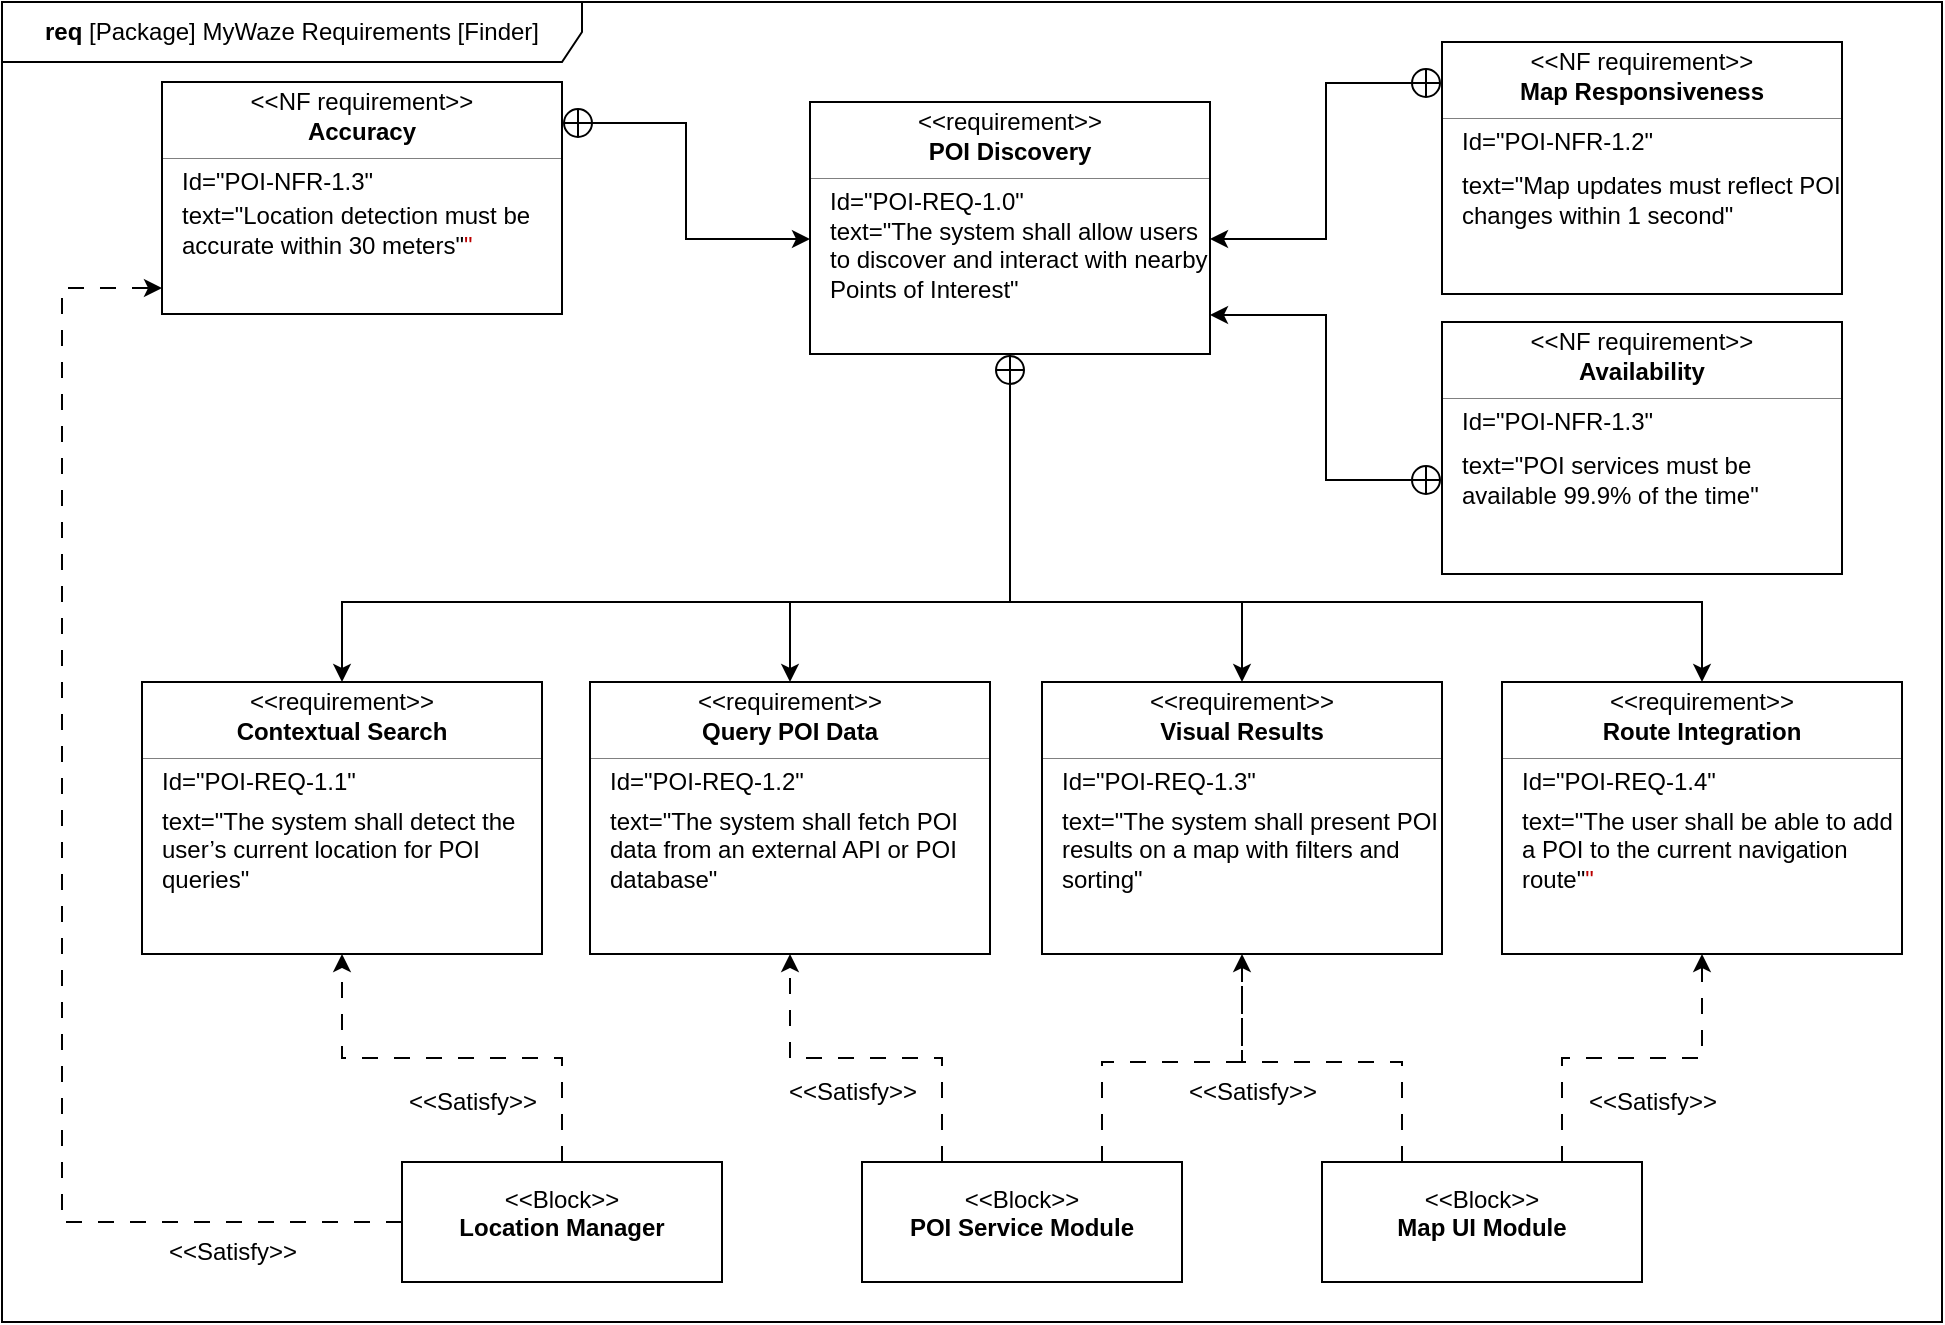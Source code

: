 <mxfile version="26.2.14">
  <diagram name="Page-1" id="jVy5ansgh5haitN2zPb1">
    <mxGraphModel dx="1034" dy="536" grid="1" gridSize="10" guides="1" tooltips="1" connect="1" arrows="1" fold="1" page="1" pageScale="1" pageWidth="827" pageHeight="1169" math="0" shadow="0">
      <root>
        <mxCell id="0" />
        <mxCell id="1" parent="0" />
        <mxCell id="3hlQd6VnyrCngBvV6r2V-1" value="&lt;b&gt;req&amp;nbsp;&lt;/b&gt;[Package] MyWaze Requirements [Finder]" style="shape=umlFrame;whiteSpace=wrap;html=1;pointerEvents=0;recursiveResize=0;container=1;collapsible=0;width=290;height=30;" parent="1" vertex="1">
          <mxGeometry x="40" y="20" width="970" height="660" as="geometry" />
        </mxCell>
        <mxCell id="3hlQd6VnyrCngBvV6r2V-31" value="" style="fontStyle=1;align=center;verticalAlign=middle;childLayout=stackLayout;horizontal=1;horizontalStack=0;resizeParent=1;resizeParentMax=0;resizeLast=0;marginBottom=0;" parent="3hlQd6VnyrCngBvV6r2V-1" vertex="1">
          <mxGeometry x="294" y="340" width="200" height="136" as="geometry" />
        </mxCell>
        <mxCell id="3hlQd6VnyrCngBvV6r2V-32" value="&amp;lt;&amp;lt;requirement&amp;gt;&amp;gt;" style="html=1;align=center;spacing=0;verticalAlign=middle;strokeColor=none;fillColor=none;whiteSpace=wrap;spacingTop=3;" parent="3hlQd6VnyrCngBvV6r2V-31" vertex="1">
          <mxGeometry width="200" height="16" as="geometry" />
        </mxCell>
        <mxCell id="3hlQd6VnyrCngBvV6r2V-33" value="&lt;div&gt;Query POI Data&lt;/div&gt;" style="html=1;align=center;spacing=0;verticalAlign=middle;strokeColor=none;fillColor=none;whiteSpace=wrap;fontStyle=1" parent="3hlQd6VnyrCngBvV6r2V-31" vertex="1">
          <mxGeometry y="16" width="200" height="18" as="geometry" />
        </mxCell>
        <mxCell id="3hlQd6VnyrCngBvV6r2V-34" value="" style="line;strokeWidth=0.25;fillColor=none;align=left;verticalAlign=middle;spacingTop=-1;spacingLeft=3;spacingRight=3;rotatable=0;labelPosition=right;points=[];portConstraint=eastwest;" parent="3hlQd6VnyrCngBvV6r2V-31" vertex="1">
          <mxGeometry y="34" width="200" height="8" as="geometry" />
        </mxCell>
        <mxCell id="3hlQd6VnyrCngBvV6r2V-35" value="Id=&quot;&lt;span style=&quot;background-color: transparent;&quot;&gt;POI-REQ-1.2&lt;/span&gt;&quot;" style="html=1;align=left;spacing=0;verticalAlign=middle;strokeColor=none;fillColor=none;whiteSpace=wrap;spacingLeft=10;" parent="3hlQd6VnyrCngBvV6r2V-31" vertex="1">
          <mxGeometry y="42" width="200" height="16" as="geometry" />
        </mxCell>
        <mxCell id="3hlQd6VnyrCngBvV6r2V-36" value="text=&quot;The system shall fetch POI data from an external API or POI database&quot;" style="html=1;align=left;spacing=0;verticalAlign=middle;strokeColor=none;fillColor=none;whiteSpace=wrap;spacingLeft=10;" parent="3hlQd6VnyrCngBvV6r2V-31" vertex="1">
          <mxGeometry y="58" width="200" height="52" as="geometry" />
        </mxCell>
        <mxCell id="3hlQd6VnyrCngBvV6r2V-37" value="" style="html=1;align=center;spacing=0;verticalAlign=middle;strokeColor=none;fillColor=none;whiteSpace=wrap;" parent="3hlQd6VnyrCngBvV6r2V-31" vertex="1">
          <mxGeometry y="110" width="200" height="26" as="geometry" />
        </mxCell>
        <mxCell id="3hlQd6VnyrCngBvV6r2V-39" value="" style="fontStyle=1;align=center;verticalAlign=middle;childLayout=stackLayout;horizontal=1;horizontalStack=0;resizeParent=1;resizeParentMax=0;resizeLast=0;marginBottom=0;" parent="3hlQd6VnyrCngBvV6r2V-1" vertex="1">
          <mxGeometry x="520" y="340" width="200" height="136" as="geometry" />
        </mxCell>
        <mxCell id="3hlQd6VnyrCngBvV6r2V-40" value="&amp;lt;&amp;lt;requirement&amp;gt;&amp;gt;" style="html=1;align=center;spacing=0;verticalAlign=middle;strokeColor=none;fillColor=none;whiteSpace=wrap;spacingTop=3;" parent="3hlQd6VnyrCngBvV6r2V-39" vertex="1">
          <mxGeometry width="200" height="16" as="geometry" />
        </mxCell>
        <mxCell id="3hlQd6VnyrCngBvV6r2V-41" value="Visual Results" style="html=1;align=center;spacing=0;verticalAlign=middle;strokeColor=none;fillColor=none;whiteSpace=wrap;fontStyle=1" parent="3hlQd6VnyrCngBvV6r2V-39" vertex="1">
          <mxGeometry y="16" width="200" height="18" as="geometry" />
        </mxCell>
        <mxCell id="3hlQd6VnyrCngBvV6r2V-42" value="" style="line;strokeWidth=0.25;fillColor=none;align=left;verticalAlign=middle;spacingTop=-1;spacingLeft=3;spacingRight=3;rotatable=0;labelPosition=right;points=[];portConstraint=eastwest;" parent="3hlQd6VnyrCngBvV6r2V-39" vertex="1">
          <mxGeometry y="34" width="200" height="8" as="geometry" />
        </mxCell>
        <mxCell id="3hlQd6VnyrCngBvV6r2V-43" value="Id=&quot;&lt;span style=&quot;background-color: transparent;&quot;&gt;POI-REQ-1.3&lt;/span&gt;&quot;" style="html=1;align=left;spacing=0;verticalAlign=middle;strokeColor=none;fillColor=none;whiteSpace=wrap;spacingLeft=10;" parent="3hlQd6VnyrCngBvV6r2V-39" vertex="1">
          <mxGeometry y="42" width="200" height="16" as="geometry" />
        </mxCell>
        <mxCell id="3hlQd6VnyrCngBvV6r2V-44" value="text=&quot;The system shall present POI results on a map with filters and sorting&lt;span style=&quot;background-color: transparent; color: light-dark(rgb(0, 0, 0), rgb(255, 255, 255));&quot;&gt;&quot;&lt;/span&gt;" style="html=1;align=left;spacing=0;verticalAlign=middle;strokeColor=none;fillColor=none;whiteSpace=wrap;spacingLeft=10;" parent="3hlQd6VnyrCngBvV6r2V-39" vertex="1">
          <mxGeometry y="58" width="200" height="52" as="geometry" />
        </mxCell>
        <mxCell id="3hlQd6VnyrCngBvV6r2V-45" value="" style="html=1;align=center;spacing=0;verticalAlign=middle;strokeColor=none;fillColor=none;whiteSpace=wrap;" parent="3hlQd6VnyrCngBvV6r2V-39" vertex="1">
          <mxGeometry y="110" width="200" height="26" as="geometry" />
        </mxCell>
        <mxCell id="3hlQd6VnyrCngBvV6r2V-95" value="&amp;lt;&amp;lt;Satisfy&amp;gt;&amp;gt;" style="text;html=1;align=center;verticalAlign=middle;resizable=0;points=[];autosize=1;strokeColor=none;fillColor=none;" parent="3hlQd6VnyrCngBvV6r2V-1" vertex="1">
          <mxGeometry x="70" y="610" width="90" height="30" as="geometry" />
        </mxCell>
        <mxCell id="3hlQd6VnyrCngBvV6r2V-97" value="&amp;lt;&amp;lt;Satisfy&amp;gt;&amp;gt;" style="text;html=1;align=center;verticalAlign=middle;resizable=0;points=[];autosize=1;strokeColor=none;fillColor=none;" parent="3hlQd6VnyrCngBvV6r2V-1" vertex="1">
          <mxGeometry x="580" y="530" width="90" height="30" as="geometry" />
        </mxCell>
        <mxCell id="3hlQd6VnyrCngBvV6r2V-98" value="&amp;lt;&amp;lt;Satisfy&amp;gt;&amp;gt;" style="text;html=1;align=center;verticalAlign=middle;resizable=0;points=[];autosize=1;strokeColor=none;fillColor=none;" parent="3hlQd6VnyrCngBvV6r2V-1" vertex="1">
          <mxGeometry x="780" y="535" width="90" height="30" as="geometry" />
        </mxCell>
        <mxCell id="3hlQd6VnyrCngBvV6r2V-119" style="edgeStyle=orthogonalEdgeStyle;rounded=0;orthogonalLoop=1;jettySize=auto;html=1;exitX=0.25;exitY=0;exitDx=0;exitDy=0;endArrow=none;startFill=0;dashed=1;dashPattern=8 8;" parent="3hlQd6VnyrCngBvV6r2V-1" source="3hlQd6VnyrCngBvV6r2V-107" edge="1">
          <mxGeometry relative="1" as="geometry">
            <mxPoint x="620" y="480" as="targetPoint" />
            <Array as="points">
              <mxPoint x="700" y="530" />
              <mxPoint x="620" y="530" />
            </Array>
          </mxGeometry>
        </mxCell>
        <mxCell id="3hlQd6VnyrCngBvV6r2V-107" value="&lt;p&gt;&amp;lt;&amp;lt;Block&amp;gt;&amp;gt;&lt;br&gt;&lt;b&gt;Map UI Module&lt;/b&gt;&lt;/p&gt;" style="shape=rect;html=1;overflow=fill;whiteSpace=wrap;align=center;" parent="3hlQd6VnyrCngBvV6r2V-1" vertex="1">
          <mxGeometry x="660" y="580" width="160" height="60" as="geometry" />
        </mxCell>
        <mxCell id="3hlQd6VnyrCngBvV6r2V-108" value="&lt;p&gt;&amp;lt;&amp;lt;Block&amp;gt;&amp;gt;&lt;br&gt;&lt;b&gt;Location Manager&lt;/b&gt;&lt;/p&gt;" style="shape=rect;html=1;overflow=fill;whiteSpace=wrap;align=center;" parent="3hlQd6VnyrCngBvV6r2V-1" vertex="1">
          <mxGeometry x="200" y="580" width="160" height="60" as="geometry" />
        </mxCell>
        <mxCell id="3hlQd6VnyrCngBvV6r2V-117" style="edgeStyle=orthogonalEdgeStyle;rounded=0;orthogonalLoop=1;jettySize=auto;html=1;exitX=0.25;exitY=0;exitDx=0;exitDy=0;entryX=0.5;entryY=1;entryDx=0;entryDy=0;dashed=1;dashPattern=8 8;" parent="3hlQd6VnyrCngBvV6r2V-1" source="3hlQd6VnyrCngBvV6r2V-72" target="3hlQd6VnyrCngBvV6r2V-37" edge="1">
          <mxGeometry relative="1" as="geometry" />
        </mxCell>
        <mxCell id="3hlQd6VnyrCngBvV6r2V-118" style="edgeStyle=orthogonalEdgeStyle;rounded=0;orthogonalLoop=1;jettySize=auto;html=1;exitX=0.75;exitY=0;exitDx=0;exitDy=0;entryX=0.5;entryY=1;entryDx=0;entryDy=0;dashed=1;dashPattern=8 8;" parent="3hlQd6VnyrCngBvV6r2V-1" source="3hlQd6VnyrCngBvV6r2V-72" target="3hlQd6VnyrCngBvV6r2V-45" edge="1">
          <mxGeometry relative="1" as="geometry">
            <Array as="points">
              <mxPoint x="550" y="530" />
              <mxPoint x="620" y="530" />
            </Array>
          </mxGeometry>
        </mxCell>
        <mxCell id="3hlQd6VnyrCngBvV6r2V-72" value="&lt;p&gt;&amp;lt;&amp;lt;Block&amp;gt;&amp;gt;&lt;br&gt;&lt;b&gt;POI Service Module&lt;/b&gt;&lt;/p&gt;" style="shape=rect;html=1;overflow=fill;whiteSpace=wrap;align=center;" parent="3hlQd6VnyrCngBvV6r2V-1" vertex="1">
          <mxGeometry x="430" y="580" width="160" height="60" as="geometry" />
        </mxCell>
        <mxCell id="3hlQd6VnyrCngBvV6r2V-116" value="&amp;lt;&amp;lt;Satisfy&amp;gt;&amp;gt;" style="text;html=1;align=center;verticalAlign=middle;resizable=0;points=[];autosize=1;strokeColor=none;fillColor=none;" parent="3hlQd6VnyrCngBvV6r2V-1" vertex="1">
          <mxGeometry x="190" y="535" width="90" height="30" as="geometry" />
        </mxCell>
        <mxCell id="3hlQd6VnyrCngBvV6r2V-121" value="&amp;lt;&amp;lt;Satisfy&amp;gt;&amp;gt;" style="text;html=1;align=center;verticalAlign=middle;resizable=0;points=[];autosize=1;strokeColor=none;fillColor=none;" parent="3hlQd6VnyrCngBvV6r2V-1" vertex="1">
          <mxGeometry x="380" y="530" width="90" height="30" as="geometry" />
        </mxCell>
        <mxCell id="3hlQd6VnyrCngBvV6r2V-16" value="" style="fontStyle=1;align=center;verticalAlign=middle;childLayout=stackLayout;horizontal=1;horizontalStack=0;resizeParent=1;resizeParentMax=0;resizeLast=0;marginBottom=0;" parent="1" vertex="1">
          <mxGeometry x="444" y="70" width="200" height="126" as="geometry" />
        </mxCell>
        <mxCell id="3hlQd6VnyrCngBvV6r2V-17" value="&amp;lt;&amp;lt;requirement&amp;gt;&amp;gt;" style="html=1;align=center;spacing=0;verticalAlign=middle;strokeColor=none;fillColor=none;whiteSpace=wrap;spacingTop=3;" parent="3hlQd6VnyrCngBvV6r2V-16" vertex="1">
          <mxGeometry width="200" height="16" as="geometry" />
        </mxCell>
        <mxCell id="3hlQd6VnyrCngBvV6r2V-18" value="POI Discovery" style="html=1;align=center;spacing=0;verticalAlign=middle;strokeColor=none;fillColor=none;whiteSpace=wrap;fontStyle=1" parent="3hlQd6VnyrCngBvV6r2V-16" vertex="1">
          <mxGeometry y="16" width="200" height="18" as="geometry" />
        </mxCell>
        <mxCell id="3hlQd6VnyrCngBvV6r2V-19" value="" style="line;strokeWidth=0.25;fillColor=none;align=left;verticalAlign=middle;spacingTop=-1;spacingLeft=3;spacingRight=3;rotatable=0;labelPosition=right;points=[];portConstraint=eastwest;" parent="3hlQd6VnyrCngBvV6r2V-16" vertex="1">
          <mxGeometry y="34" width="200" height="8" as="geometry" />
        </mxCell>
        <mxCell id="3hlQd6VnyrCngBvV6r2V-21" value="Id=&quot;&lt;span style=&quot;background-color: transparent;&quot;&gt;POI-REQ-1.0&lt;/span&gt;&quot;" style="html=1;align=left;spacing=0;verticalAlign=middle;strokeColor=none;fillColor=none;whiteSpace=wrap;spacingLeft=10;" parent="3hlQd6VnyrCngBvV6r2V-16" vertex="1">
          <mxGeometry y="42" width="200" height="16" as="geometry" />
        </mxCell>
        <mxCell id="3hlQd6VnyrCngBvV6r2V-20" value="text=&quot;The system shall allow users to discover and interact with nearby Points of Interest&quot;" style="html=1;align=left;spacing=0;verticalAlign=middle;strokeColor=none;fillColor=none;whiteSpace=wrap;spacingLeft=10;" parent="3hlQd6VnyrCngBvV6r2V-16" vertex="1">
          <mxGeometry y="58" width="200" height="42" as="geometry" />
        </mxCell>
        <mxCell id="3hlQd6VnyrCngBvV6r2V-22" value="" style="html=1;align=center;spacing=0;verticalAlign=middle;strokeColor=none;fillColor=none;whiteSpace=wrap;" parent="3hlQd6VnyrCngBvV6r2V-16" vertex="1">
          <mxGeometry y="100" width="200" height="26" as="geometry" />
        </mxCell>
        <mxCell id="3hlQd6VnyrCngBvV6r2V-24" value="" style="fontStyle=1;align=center;verticalAlign=middle;childLayout=stackLayout;horizontal=1;horizontalStack=0;resizeParent=1;resizeParentMax=0;resizeLast=0;marginBottom=0;" parent="1" vertex="1">
          <mxGeometry x="110" y="360" width="200" height="136" as="geometry" />
        </mxCell>
        <mxCell id="3hlQd6VnyrCngBvV6r2V-25" value="&amp;lt;&amp;lt;requirement&amp;gt;&amp;gt;" style="html=1;align=center;spacing=0;verticalAlign=middle;strokeColor=none;fillColor=none;whiteSpace=wrap;spacingTop=3;" parent="3hlQd6VnyrCngBvV6r2V-24" vertex="1">
          <mxGeometry width="200" height="16" as="geometry" />
        </mxCell>
        <mxCell id="3hlQd6VnyrCngBvV6r2V-26" value="Contextual Search" style="html=1;align=center;spacing=0;verticalAlign=middle;strokeColor=none;fillColor=none;whiteSpace=wrap;fontStyle=1" parent="3hlQd6VnyrCngBvV6r2V-24" vertex="1">
          <mxGeometry y="16" width="200" height="18" as="geometry" />
        </mxCell>
        <mxCell id="3hlQd6VnyrCngBvV6r2V-27" value="" style="line;strokeWidth=0.25;fillColor=none;align=left;verticalAlign=middle;spacingTop=-1;spacingLeft=3;spacingRight=3;rotatable=0;labelPosition=right;points=[];portConstraint=eastwest;" parent="3hlQd6VnyrCngBvV6r2V-24" vertex="1">
          <mxGeometry y="34" width="200" height="8" as="geometry" />
        </mxCell>
        <mxCell id="3hlQd6VnyrCngBvV6r2V-28" value="Id=&quot;&lt;span style=&quot;background-color: transparent;&quot;&gt;POI-REQ-1.1&lt;/span&gt;&quot;" style="html=1;align=left;spacing=0;verticalAlign=middle;strokeColor=none;fillColor=none;whiteSpace=wrap;spacingLeft=10;" parent="3hlQd6VnyrCngBvV6r2V-24" vertex="1">
          <mxGeometry y="42" width="200" height="16" as="geometry" />
        </mxCell>
        <mxCell id="3hlQd6VnyrCngBvV6r2V-29" value="text=&quot;The system shall detect the user’s current location for POI queries&lt;span style=&quot;background-color: transparent; color: light-dark(rgb(0, 0, 0), rgb(255, 255, 255));&quot;&gt;&quot;&lt;/span&gt;" style="html=1;align=left;spacing=0;verticalAlign=middle;strokeColor=none;fillColor=none;whiteSpace=wrap;spacingLeft=10;" parent="3hlQd6VnyrCngBvV6r2V-24" vertex="1">
          <mxGeometry y="58" width="200" height="52" as="geometry" />
        </mxCell>
        <mxCell id="3hlQd6VnyrCngBvV6r2V-30" value="" style="html=1;align=center;spacing=0;verticalAlign=middle;strokeColor=none;fillColor=none;whiteSpace=wrap;" parent="3hlQd6VnyrCngBvV6r2V-24" vertex="1">
          <mxGeometry y="110" width="200" height="26" as="geometry" />
        </mxCell>
        <mxCell id="3hlQd6VnyrCngBvV6r2V-46" style="edgeStyle=orthogonalEdgeStyle;rounded=0;orthogonalLoop=1;jettySize=auto;html=1;exitX=0.5;exitY=1;exitDx=0;exitDy=0;entryX=0.5;entryY=0;entryDx=0;entryDy=0;" parent="1" source="3hlQd6VnyrCngBvV6r2V-22" target="3hlQd6VnyrCngBvV6r2V-25" edge="1">
          <mxGeometry relative="1" as="geometry">
            <Array as="points">
              <mxPoint x="544" y="320" />
              <mxPoint x="210" y="320" />
            </Array>
          </mxGeometry>
        </mxCell>
        <mxCell id="3hlQd6VnyrCngBvV6r2V-47" style="edgeStyle=orthogonalEdgeStyle;rounded=0;orthogonalLoop=1;jettySize=auto;html=1;exitX=0.5;exitY=1;exitDx=0;exitDy=0;entryX=0.5;entryY=0;entryDx=0;entryDy=0;" parent="1" source="3hlQd6VnyrCngBvV6r2V-22" target="3hlQd6VnyrCngBvV6r2V-32" edge="1">
          <mxGeometry relative="1" as="geometry">
            <Array as="points">
              <mxPoint x="544" y="320" />
              <mxPoint x="434" y="320" />
            </Array>
          </mxGeometry>
        </mxCell>
        <mxCell id="3hlQd6VnyrCngBvV6r2V-48" style="edgeStyle=orthogonalEdgeStyle;rounded=0;orthogonalLoop=1;jettySize=auto;html=1;exitX=0.5;exitY=1;exitDx=0;exitDy=0;entryX=0.5;entryY=0;entryDx=0;entryDy=0;startArrow=circlePlus;startFill=0;" parent="1" source="3hlQd6VnyrCngBvV6r2V-22" target="3hlQd6VnyrCngBvV6r2V-40" edge="1">
          <mxGeometry relative="1" as="geometry">
            <Array as="points">
              <mxPoint x="544" y="320" />
              <mxPoint x="660" y="320" />
            </Array>
          </mxGeometry>
        </mxCell>
        <mxCell id="3hlQd6VnyrCngBvV6r2V-56" value="" style="fontStyle=1;align=center;verticalAlign=middle;childLayout=stackLayout;horizontal=1;horizontalStack=0;resizeParent=1;resizeParentMax=0;resizeLast=0;marginBottom=0;" parent="1" vertex="1">
          <mxGeometry x="760" y="40" width="200" height="126" as="geometry" />
        </mxCell>
        <mxCell id="3hlQd6VnyrCngBvV6r2V-57" value="&amp;lt;&amp;lt;NF requirement&amp;gt;&amp;gt;" style="html=1;align=center;spacing=0;verticalAlign=middle;strokeColor=none;fillColor=none;whiteSpace=wrap;spacingTop=3;" parent="3hlQd6VnyrCngBvV6r2V-56" vertex="1">
          <mxGeometry width="200" height="16" as="geometry" />
        </mxCell>
        <mxCell id="3hlQd6VnyrCngBvV6r2V-58" value="Map Responsiveness" style="html=1;align=center;spacing=0;verticalAlign=middle;strokeColor=none;fillColor=none;whiteSpace=wrap;fontStyle=1" parent="3hlQd6VnyrCngBvV6r2V-56" vertex="1">
          <mxGeometry y="16" width="200" height="18" as="geometry" />
        </mxCell>
        <mxCell id="3hlQd6VnyrCngBvV6r2V-59" value="" style="line;strokeWidth=0.25;fillColor=none;align=left;verticalAlign=middle;spacingTop=-1;spacingLeft=3;spacingRight=3;rotatable=0;labelPosition=right;points=[];portConstraint=eastwest;" parent="3hlQd6VnyrCngBvV6r2V-56" vertex="1">
          <mxGeometry y="34" width="200" height="8" as="geometry" />
        </mxCell>
        <mxCell id="3hlQd6VnyrCngBvV6r2V-60" value="Id=&quot;&lt;span style=&quot;background-color: transparent;&quot;&gt;POI-NFR-1.2&lt;/span&gt;&quot;" style="html=1;align=left;spacing=0;verticalAlign=middle;strokeColor=none;fillColor=none;whiteSpace=wrap;spacingLeft=10;" parent="3hlQd6VnyrCngBvV6r2V-56" vertex="1">
          <mxGeometry y="42" width="200" height="16" as="geometry" />
        </mxCell>
        <mxCell id="3hlQd6VnyrCngBvV6r2V-61" value="text=&quot;Map updates must reflect POI changes within 1 second&lt;span style=&quot;background-color: transparent; color: light-dark(rgb(0, 0, 0), rgb(255, 255, 255));&quot;&gt;&quot;&lt;/span&gt;" style="html=1;align=left;spacing=0;verticalAlign=middle;strokeColor=none;fillColor=none;whiteSpace=wrap;spacingLeft=10;" parent="3hlQd6VnyrCngBvV6r2V-56" vertex="1">
          <mxGeometry y="58" width="200" height="42" as="geometry" />
        </mxCell>
        <mxCell id="3hlQd6VnyrCngBvV6r2V-62" value="" style="html=1;align=center;spacing=0;verticalAlign=middle;strokeColor=none;fillColor=none;whiteSpace=wrap;" parent="3hlQd6VnyrCngBvV6r2V-56" vertex="1">
          <mxGeometry y="100" width="200" height="26" as="geometry" />
        </mxCell>
        <mxCell id="3hlQd6VnyrCngBvV6r2V-63" value="" style="fontStyle=1;align=center;verticalAlign=middle;childLayout=stackLayout;horizontal=1;horizontalStack=0;resizeParent=1;resizeParentMax=0;resizeLast=0;marginBottom=0;" parent="1" vertex="1">
          <mxGeometry x="120" y="60" width="200" height="116" as="geometry" />
        </mxCell>
        <mxCell id="3hlQd6VnyrCngBvV6r2V-64" value="&amp;lt;&amp;lt;NF requirement&amp;gt;&amp;gt;" style="html=1;align=center;spacing=0;verticalAlign=middle;strokeColor=none;fillColor=none;whiteSpace=wrap;spacingTop=3;" parent="3hlQd6VnyrCngBvV6r2V-63" vertex="1">
          <mxGeometry width="200" height="16" as="geometry" />
        </mxCell>
        <mxCell id="3hlQd6VnyrCngBvV6r2V-65" value="Accuracy" style="html=1;align=center;spacing=0;verticalAlign=middle;strokeColor=none;fillColor=none;whiteSpace=wrap;fontStyle=1" parent="3hlQd6VnyrCngBvV6r2V-63" vertex="1">
          <mxGeometry y="16" width="200" height="18" as="geometry" />
        </mxCell>
        <mxCell id="3hlQd6VnyrCngBvV6r2V-66" value="" style="line;strokeWidth=0.25;fillColor=none;align=left;verticalAlign=middle;spacingTop=-1;spacingLeft=3;spacingRight=3;rotatable=0;labelPosition=right;points=[];portConstraint=eastwest;" parent="3hlQd6VnyrCngBvV6r2V-63" vertex="1">
          <mxGeometry y="34" width="200" height="8" as="geometry" />
        </mxCell>
        <mxCell id="3hlQd6VnyrCngBvV6r2V-67" value="Id=&quot;&lt;span style=&quot;background-color: transparent;&quot;&gt;POI-NFR-1.3&lt;/span&gt;&quot;" style="html=1;align=left;spacing=0;verticalAlign=middle;strokeColor=none;fillColor=none;whiteSpace=wrap;spacingLeft=10;" parent="3hlQd6VnyrCngBvV6r2V-63" vertex="1">
          <mxGeometry y="42" width="200" height="16" as="geometry" />
        </mxCell>
        <mxCell id="3hlQd6VnyrCngBvV6r2V-68" value="text=&quot;Location detection must be accurate within 30 meters&quot;&lt;span style=&quot;background-color: transparent;&quot;&gt;&lt;font&gt;&lt;font color=&quot;rgba(0, 0, 0, 0)&quot;&gt;&quot;&lt;/font&gt;&lt;/font&gt;&lt;/span&gt;" style="html=1;align=left;spacing=0;verticalAlign=middle;strokeColor=none;fillColor=none;whiteSpace=wrap;spacingLeft=10;" parent="3hlQd6VnyrCngBvV6r2V-63" vertex="1">
          <mxGeometry y="58" width="200" height="32" as="geometry" />
        </mxCell>
        <mxCell id="3hlQd6VnyrCngBvV6r2V-69" value="" style="html=1;align=center;spacing=0;verticalAlign=middle;strokeColor=none;fillColor=none;whiteSpace=wrap;" parent="3hlQd6VnyrCngBvV6r2V-63" vertex="1">
          <mxGeometry y="90" width="200" height="26" as="geometry" />
        </mxCell>
        <mxCell id="3hlQd6VnyrCngBvV6r2V-77" value="" style="fontStyle=1;align=center;verticalAlign=middle;childLayout=stackLayout;horizontal=1;horizontalStack=0;resizeParent=1;resizeParentMax=0;resizeLast=0;marginBottom=0;" parent="1" vertex="1">
          <mxGeometry x="790" y="360" width="200" height="136" as="geometry" />
        </mxCell>
        <mxCell id="3hlQd6VnyrCngBvV6r2V-78" value="&amp;lt;&amp;lt;requirement&amp;gt;&amp;gt;" style="html=1;align=center;spacing=0;verticalAlign=middle;strokeColor=none;fillColor=none;whiteSpace=wrap;spacingTop=3;" parent="3hlQd6VnyrCngBvV6r2V-77" vertex="1">
          <mxGeometry width="200" height="16" as="geometry" />
        </mxCell>
        <mxCell id="3hlQd6VnyrCngBvV6r2V-79" value="Route Integration" style="html=1;align=center;spacing=0;verticalAlign=middle;strokeColor=none;fillColor=none;whiteSpace=wrap;fontStyle=1" parent="3hlQd6VnyrCngBvV6r2V-77" vertex="1">
          <mxGeometry y="16" width="200" height="18" as="geometry" />
        </mxCell>
        <mxCell id="3hlQd6VnyrCngBvV6r2V-80" value="" style="line;strokeWidth=0.25;fillColor=none;align=left;verticalAlign=middle;spacingTop=-1;spacingLeft=3;spacingRight=3;rotatable=0;labelPosition=right;points=[];portConstraint=eastwest;" parent="3hlQd6VnyrCngBvV6r2V-77" vertex="1">
          <mxGeometry y="34" width="200" height="8" as="geometry" />
        </mxCell>
        <mxCell id="3hlQd6VnyrCngBvV6r2V-81" value="Id=&quot;&lt;span style=&quot;background-color: transparent;&quot;&gt;POI-REQ-1.4&lt;/span&gt;&quot;" style="html=1;align=left;spacing=0;verticalAlign=middle;strokeColor=none;fillColor=none;whiteSpace=wrap;spacingLeft=10;" parent="3hlQd6VnyrCngBvV6r2V-77" vertex="1">
          <mxGeometry y="42" width="200" height="16" as="geometry" />
        </mxCell>
        <mxCell id="3hlQd6VnyrCngBvV6r2V-82" value="text=&quot;The user shall be able to add a POI to the current navigation route&quot;&lt;span style=&quot;background-color: transparent;&quot;&gt;&lt;font color=&quot;rgba(0, 0, 0, 0)&quot;&gt;&quot;&lt;/font&gt;&lt;/span&gt;" style="html=1;align=left;spacing=0;verticalAlign=middle;strokeColor=none;fillColor=none;whiteSpace=wrap;spacingLeft=10;" parent="3hlQd6VnyrCngBvV6r2V-77" vertex="1">
          <mxGeometry y="58" width="200" height="52" as="geometry" />
        </mxCell>
        <mxCell id="3hlQd6VnyrCngBvV6r2V-83" value="" style="html=1;align=center;spacing=0;verticalAlign=middle;strokeColor=none;fillColor=none;whiteSpace=wrap;" parent="3hlQd6VnyrCngBvV6r2V-77" vertex="1">
          <mxGeometry y="110" width="200" height="26" as="geometry" />
        </mxCell>
        <mxCell id="3hlQd6VnyrCngBvV6r2V-84" style="edgeStyle=orthogonalEdgeStyle;rounded=0;orthogonalLoop=1;jettySize=auto;html=1;entryX=0.5;entryY=0;entryDx=0;entryDy=0;exitX=0.5;exitY=1;exitDx=0;exitDy=0;" parent="1" source="3hlQd6VnyrCngBvV6r2V-22" target="3hlQd6VnyrCngBvV6r2V-78" edge="1">
          <mxGeometry relative="1" as="geometry">
            <Array as="points">
              <mxPoint x="544" y="320" />
              <mxPoint x="890" y="320" />
            </Array>
          </mxGeometry>
        </mxCell>
        <mxCell id="3hlQd6VnyrCngBvV6r2V-100" value="" style="fontStyle=1;align=center;verticalAlign=middle;childLayout=stackLayout;horizontal=1;horizontalStack=0;resizeParent=1;resizeParentMax=0;resizeLast=0;marginBottom=0;" parent="1" vertex="1">
          <mxGeometry x="760" y="180" width="200" height="126" as="geometry" />
        </mxCell>
        <mxCell id="3hlQd6VnyrCngBvV6r2V-101" value="&amp;lt;&amp;lt;NF requirement&amp;gt;&amp;gt;" style="html=1;align=center;spacing=0;verticalAlign=middle;strokeColor=none;fillColor=none;whiteSpace=wrap;spacingTop=3;" parent="3hlQd6VnyrCngBvV6r2V-100" vertex="1">
          <mxGeometry width="200" height="16" as="geometry" />
        </mxCell>
        <mxCell id="3hlQd6VnyrCngBvV6r2V-102" value="Availability" style="html=1;align=center;spacing=0;verticalAlign=middle;strokeColor=none;fillColor=none;whiteSpace=wrap;fontStyle=1" parent="3hlQd6VnyrCngBvV6r2V-100" vertex="1">
          <mxGeometry y="16" width="200" height="18" as="geometry" />
        </mxCell>
        <mxCell id="3hlQd6VnyrCngBvV6r2V-103" value="" style="line;strokeWidth=0.25;fillColor=none;align=left;verticalAlign=middle;spacingTop=-1;spacingLeft=3;spacingRight=3;rotatable=0;labelPosition=right;points=[];portConstraint=eastwest;" parent="3hlQd6VnyrCngBvV6r2V-100" vertex="1">
          <mxGeometry y="34" width="200" height="8" as="geometry" />
        </mxCell>
        <mxCell id="3hlQd6VnyrCngBvV6r2V-104" value="Id=&quot;&lt;span style=&quot;background-color: transparent;&quot;&gt;POI-NFR-1.3&lt;/span&gt;&quot;" style="html=1;align=left;spacing=0;verticalAlign=middle;strokeColor=none;fillColor=none;whiteSpace=wrap;spacingLeft=10;" parent="3hlQd6VnyrCngBvV6r2V-100" vertex="1">
          <mxGeometry y="42" width="200" height="16" as="geometry" />
        </mxCell>
        <mxCell id="3hlQd6VnyrCngBvV6r2V-105" value="text=&quot;POI services must be available 99.9% of the time&lt;span style=&quot;background-color: transparent; color: light-dark(rgb(0, 0, 0), rgb(255, 255, 255));&quot;&gt;&quot;&lt;/span&gt;" style="html=1;align=left;spacing=0;verticalAlign=middle;strokeColor=none;fillColor=none;whiteSpace=wrap;spacingLeft=10;" parent="3hlQd6VnyrCngBvV6r2V-100" vertex="1">
          <mxGeometry y="58" width="200" height="42" as="geometry" />
        </mxCell>
        <mxCell id="3hlQd6VnyrCngBvV6r2V-106" value="" style="html=1;align=center;spacing=0;verticalAlign=middle;strokeColor=none;fillColor=none;whiteSpace=wrap;" parent="3hlQd6VnyrCngBvV6r2V-100" vertex="1">
          <mxGeometry y="100" width="200" height="26" as="geometry" />
        </mxCell>
        <mxCell id="3hlQd6VnyrCngBvV6r2V-109" style="edgeStyle=orthogonalEdgeStyle;rounded=0;orthogonalLoop=1;jettySize=auto;html=1;exitX=1;exitY=0.25;exitDx=0;exitDy=0;entryX=0;entryY=0.25;entryDx=0;entryDy=0;startArrow=circlePlus;startFill=0;" parent="1" source="3hlQd6VnyrCngBvV6r2V-65" target="3hlQd6VnyrCngBvV6r2V-20" edge="1">
          <mxGeometry relative="1" as="geometry" />
        </mxCell>
        <mxCell id="3hlQd6VnyrCngBvV6r2V-110" style="edgeStyle=orthogonalEdgeStyle;rounded=0;orthogonalLoop=1;jettySize=auto;html=1;exitX=0;exitY=0.25;exitDx=0;exitDy=0;entryX=1;entryY=0.25;entryDx=0;entryDy=0;startArrow=circlePlus;startFill=0;" parent="1" source="3hlQd6VnyrCngBvV6r2V-58" target="3hlQd6VnyrCngBvV6r2V-20" edge="1">
          <mxGeometry relative="1" as="geometry" />
        </mxCell>
        <mxCell id="3hlQd6VnyrCngBvV6r2V-111" style="edgeStyle=orthogonalEdgeStyle;rounded=0;orthogonalLoop=1;jettySize=auto;html=1;exitX=0;exitY=0.5;exitDx=0;exitDy=0;entryX=1;entryY=0.25;entryDx=0;entryDy=0;startArrow=circlePlus;startFill=0;" parent="1" source="3hlQd6VnyrCngBvV6r2V-105" target="3hlQd6VnyrCngBvV6r2V-22" edge="1">
          <mxGeometry relative="1" as="geometry" />
        </mxCell>
        <mxCell id="3hlQd6VnyrCngBvV6r2V-112" style="edgeStyle=orthogonalEdgeStyle;rounded=0;orthogonalLoop=1;jettySize=auto;html=1;exitX=0.5;exitY=0;exitDx=0;exitDy=0;entryX=0.5;entryY=1;entryDx=0;entryDy=0;dashed=1;dashPattern=8 8;" parent="1" source="3hlQd6VnyrCngBvV6r2V-108" target="3hlQd6VnyrCngBvV6r2V-30" edge="1">
          <mxGeometry relative="1" as="geometry" />
        </mxCell>
        <mxCell id="3hlQd6VnyrCngBvV6r2V-113" style="edgeStyle=orthogonalEdgeStyle;rounded=0;orthogonalLoop=1;jettySize=auto;html=1;exitX=0;exitY=0.5;exitDx=0;exitDy=0;entryX=0;entryY=0.5;entryDx=0;entryDy=0;dashed=1;dashPattern=8 8;" parent="1" source="3hlQd6VnyrCngBvV6r2V-108" target="3hlQd6VnyrCngBvV6r2V-69" edge="1">
          <mxGeometry relative="1" as="geometry">
            <Array as="points">
              <mxPoint x="70" y="630" />
              <mxPoint x="70" y="163" />
            </Array>
          </mxGeometry>
        </mxCell>
        <mxCell id="3hlQd6VnyrCngBvV6r2V-120" style="edgeStyle=orthogonalEdgeStyle;rounded=0;orthogonalLoop=1;jettySize=auto;html=1;exitX=0.75;exitY=0;exitDx=0;exitDy=0;entryX=0.5;entryY=1;entryDx=0;entryDy=0;dashed=1;dashPattern=8 8;" parent="1" source="3hlQd6VnyrCngBvV6r2V-107" target="3hlQd6VnyrCngBvV6r2V-83" edge="1">
          <mxGeometry relative="1" as="geometry" />
        </mxCell>
      </root>
    </mxGraphModel>
  </diagram>
</mxfile>
